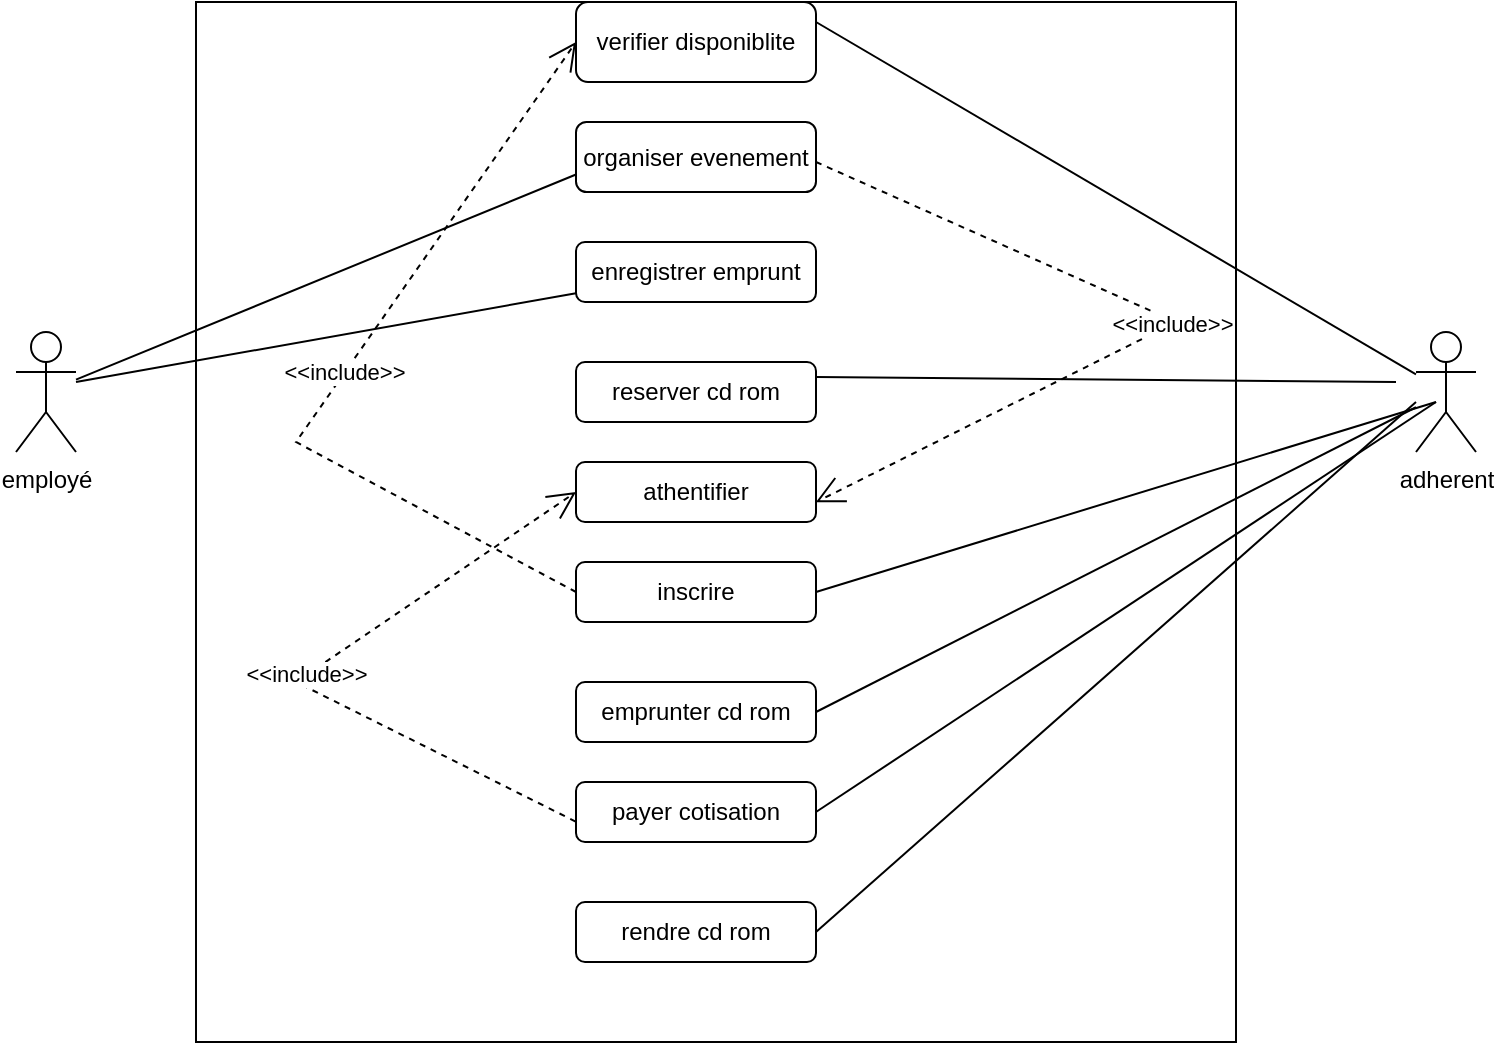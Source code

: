 <mxfile version="16.5.4" type="github">
  <diagram id="VrTZvLog1V25AD_LUohz" name="Page-1">
    <mxGraphModel dx="868" dy="482" grid="1" gridSize="10" guides="1" tooltips="1" connect="1" arrows="1" fold="1" page="1" pageScale="1" pageWidth="827" pageHeight="1169" math="0" shadow="0">
      <root>
        <mxCell id="0" />
        <mxCell id="1" parent="0" />
        <mxCell id="TIOGNDKluX1wfKlj1EVe-1" value="" style="whiteSpace=wrap;html=1;aspect=fixed;" vertex="1" parent="1">
          <mxGeometry x="250" y="10" width="520" height="520" as="geometry" />
        </mxCell>
        <mxCell id="TIOGNDKluX1wfKlj1EVe-2" value="&lt;font style=&quot;vertical-align: inherit&quot;&gt;&lt;font style=&quot;vertical-align: inherit&quot;&gt;employé&lt;/font&gt;&lt;/font&gt;" style="shape=umlActor;verticalLabelPosition=bottom;verticalAlign=top;html=1;outlineConnect=0;" vertex="1" parent="1">
          <mxGeometry x="160" y="175" width="30" height="60" as="geometry" />
        </mxCell>
        <mxCell id="TIOGNDKluX1wfKlj1EVe-3" value="&lt;font style=&quot;vertical-align: inherit&quot;&gt;&lt;font style=&quot;vertical-align: inherit&quot;&gt;adherent&lt;/font&gt;&lt;/font&gt;" style="shape=umlActor;verticalLabelPosition=bottom;verticalAlign=top;html=1;outlineConnect=0;" vertex="1" parent="1">
          <mxGeometry x="860" y="175" width="30" height="60" as="geometry" />
        </mxCell>
        <mxCell id="TIOGNDKluX1wfKlj1EVe-7" value="&lt;font style=&quot;vertical-align: inherit&quot;&gt;&lt;font style=&quot;vertical-align: inherit&quot;&gt;athentifier&lt;/font&gt;&lt;/font&gt;" style="rounded=1;whiteSpace=wrap;html=1;" vertex="1" parent="1">
          <mxGeometry x="440" y="240" width="120" height="30" as="geometry" />
        </mxCell>
        <mxCell id="TIOGNDKluX1wfKlj1EVe-8" value="enregistrer emprunt" style="rounded=1;whiteSpace=wrap;html=1;" vertex="1" parent="1">
          <mxGeometry x="440" y="130" width="120" height="30" as="geometry" />
        </mxCell>
        <mxCell id="TIOGNDKluX1wfKlj1EVe-9" value="reserver cd rom" style="rounded=1;whiteSpace=wrap;html=1;" vertex="1" parent="1">
          <mxGeometry x="440" y="190" width="120" height="30" as="geometry" />
        </mxCell>
        <mxCell id="TIOGNDKluX1wfKlj1EVe-10" value="inscrire" style="rounded=1;whiteSpace=wrap;html=1;" vertex="1" parent="1">
          <mxGeometry x="440" y="290" width="120" height="30" as="geometry" />
        </mxCell>
        <mxCell id="TIOGNDKluX1wfKlj1EVe-11" value="emprunter cd rom" style="rounded=1;whiteSpace=wrap;html=1;" vertex="1" parent="1">
          <mxGeometry x="440" y="350" width="120" height="30" as="geometry" />
        </mxCell>
        <mxCell id="TIOGNDKluX1wfKlj1EVe-12" value="payer cotisation" style="rounded=1;whiteSpace=wrap;html=1;" vertex="1" parent="1">
          <mxGeometry x="440" y="400" width="120" height="30" as="geometry" />
        </mxCell>
        <mxCell id="TIOGNDKluX1wfKlj1EVe-13" value="rendre cd rom" style="rounded=1;whiteSpace=wrap;html=1;" vertex="1" parent="1">
          <mxGeometry x="440" y="460" width="120" height="30" as="geometry" />
        </mxCell>
        <mxCell id="TIOGNDKluX1wfKlj1EVe-14" value="organiser evenement" style="rounded=1;whiteSpace=wrap;html=1;" vertex="1" parent="1">
          <mxGeometry x="440" y="70" width="120" height="35" as="geometry" />
        </mxCell>
        <mxCell id="TIOGNDKluX1wfKlj1EVe-15" value="verifier disponiblite" style="rounded=1;whiteSpace=wrap;html=1;" vertex="1" parent="1">
          <mxGeometry x="440" y="10" width="120" height="40" as="geometry" />
        </mxCell>
        <mxCell id="TIOGNDKluX1wfKlj1EVe-29" value="" style="endArrow=none;html=1;rounded=0;exitX=0;exitY=0.75;exitDx=0;exitDy=0;" edge="1" parent="1" source="TIOGNDKluX1wfKlj1EVe-14" target="TIOGNDKluX1wfKlj1EVe-2">
          <mxGeometry relative="1" as="geometry">
            <mxPoint x="180" y="210" as="sourcePoint" />
            <mxPoint x="340" y="210" as="targetPoint" />
          </mxGeometry>
        </mxCell>
        <mxCell id="TIOGNDKluX1wfKlj1EVe-30" value="" style="endArrow=none;html=1;rounded=0;" edge="1" parent="1" target="TIOGNDKluX1wfKlj1EVe-8">
          <mxGeometry relative="1" as="geometry">
            <mxPoint x="190" y="200" as="sourcePoint" />
            <mxPoint x="340" y="210" as="targetPoint" />
          </mxGeometry>
        </mxCell>
        <mxCell id="TIOGNDKluX1wfKlj1EVe-31" value="" style="endArrow=none;html=1;rounded=0;entryX=1;entryY=0.25;entryDx=0;entryDy=0;" edge="1" parent="1" source="TIOGNDKluX1wfKlj1EVe-3" target="TIOGNDKluX1wfKlj1EVe-15">
          <mxGeometry relative="1" as="geometry">
            <mxPoint x="700" y="205" as="sourcePoint" />
            <mxPoint x="700" y="205" as="targetPoint" />
          </mxGeometry>
        </mxCell>
        <mxCell id="TIOGNDKluX1wfKlj1EVe-32" value="" style="endArrow=none;html=1;rounded=0;exitX=1;exitY=0.5;exitDx=0;exitDy=0;" edge="1" parent="1" source="TIOGNDKluX1wfKlj1EVe-11" target="TIOGNDKluX1wfKlj1EVe-3">
          <mxGeometry relative="1" as="geometry">
            <mxPoint x="700" y="200" as="sourcePoint" />
            <mxPoint x="860" y="200" as="targetPoint" />
          </mxGeometry>
        </mxCell>
        <mxCell id="TIOGNDKluX1wfKlj1EVe-33" value="" style="endArrow=none;html=1;rounded=0;exitX=1;exitY=0.25;exitDx=0;exitDy=0;" edge="1" parent="1" source="TIOGNDKluX1wfKlj1EVe-9">
          <mxGeometry relative="1" as="geometry">
            <mxPoint x="690" y="200" as="sourcePoint" />
            <mxPoint x="850" y="200" as="targetPoint" />
          </mxGeometry>
        </mxCell>
        <mxCell id="TIOGNDKluX1wfKlj1EVe-34" value="" style="endArrow=none;html=1;rounded=0;exitX=1;exitY=0.5;exitDx=0;exitDy=0;" edge="1" parent="1" source="TIOGNDKluX1wfKlj1EVe-10">
          <mxGeometry relative="1" as="geometry">
            <mxPoint x="710" y="210" as="sourcePoint" />
            <mxPoint x="870" y="210" as="targetPoint" />
          </mxGeometry>
        </mxCell>
        <mxCell id="TIOGNDKluX1wfKlj1EVe-35" value="" style="endArrow=none;html=1;rounded=0;exitX=1;exitY=0.5;exitDx=0;exitDy=0;" edge="1" parent="1" source="TIOGNDKluX1wfKlj1EVe-12">
          <mxGeometry relative="1" as="geometry">
            <mxPoint x="710" y="210" as="sourcePoint" />
            <mxPoint x="870" y="210" as="targetPoint" />
          </mxGeometry>
        </mxCell>
        <mxCell id="TIOGNDKluX1wfKlj1EVe-36" value="" style="endArrow=none;html=1;rounded=0;exitX=1;exitY=0.5;exitDx=0;exitDy=0;" edge="1" parent="1" source="TIOGNDKluX1wfKlj1EVe-13">
          <mxGeometry relative="1" as="geometry">
            <mxPoint x="700" y="210" as="sourcePoint" />
            <mxPoint x="860" y="210" as="targetPoint" />
          </mxGeometry>
        </mxCell>
        <mxCell id="TIOGNDKluX1wfKlj1EVe-40" value="&amp;lt;&amp;lt;include&amp;gt;&amp;gt;" style="endArrow=open;endSize=12;dashed=1;html=1;rounded=0;entryX=0;entryY=0.5;entryDx=0;entryDy=0;exitX=0.365;exitY=0.788;exitDx=0;exitDy=0;exitPerimeter=0;" edge="1" parent="1" source="TIOGNDKluX1wfKlj1EVe-1" target="TIOGNDKluX1wfKlj1EVe-7">
          <mxGeometry width="160" relative="1" as="geometry">
            <mxPoint x="280" y="410" as="sourcePoint" />
            <mxPoint x="440" y="410" as="targetPoint" />
            <Array as="points">
              <mxPoint x="300" y="350" />
            </Array>
          </mxGeometry>
        </mxCell>
        <mxCell id="TIOGNDKluX1wfKlj1EVe-41" value="&amp;lt;&amp;lt;include&amp;gt;&amp;gt;" style="endArrow=open;endSize=12;dashed=1;html=1;rounded=0;entryX=0.596;entryY=0.481;entryDx=0;entryDy=0;entryPerimeter=0;" edge="1" parent="1" target="TIOGNDKluX1wfKlj1EVe-1">
          <mxGeometry width="160" relative="1" as="geometry">
            <mxPoint x="560" y="90" as="sourcePoint" />
            <mxPoint x="720" y="90" as="targetPoint" />
            <Array as="points">
              <mxPoint x="740" y="170" />
            </Array>
          </mxGeometry>
        </mxCell>
        <mxCell id="TIOGNDKluX1wfKlj1EVe-42" value="&amp;lt;&amp;lt;include&amp;gt;&amp;gt;" style="endArrow=open;endSize=12;dashed=1;html=1;rounded=0;entryX=0;entryY=0.5;entryDx=0;entryDy=0;exitX=0;exitY=0.5;exitDx=0;exitDy=0;" edge="1" parent="1" source="TIOGNDKluX1wfKlj1EVe-10" target="TIOGNDKluX1wfKlj1EVe-15">
          <mxGeometry width="160" relative="1" as="geometry">
            <mxPoint x="280" y="310" as="sourcePoint" />
            <mxPoint x="440" y="310" as="targetPoint" />
            <Array as="points">
              <mxPoint x="300" y="230" />
            </Array>
          </mxGeometry>
        </mxCell>
      </root>
    </mxGraphModel>
  </diagram>
</mxfile>
